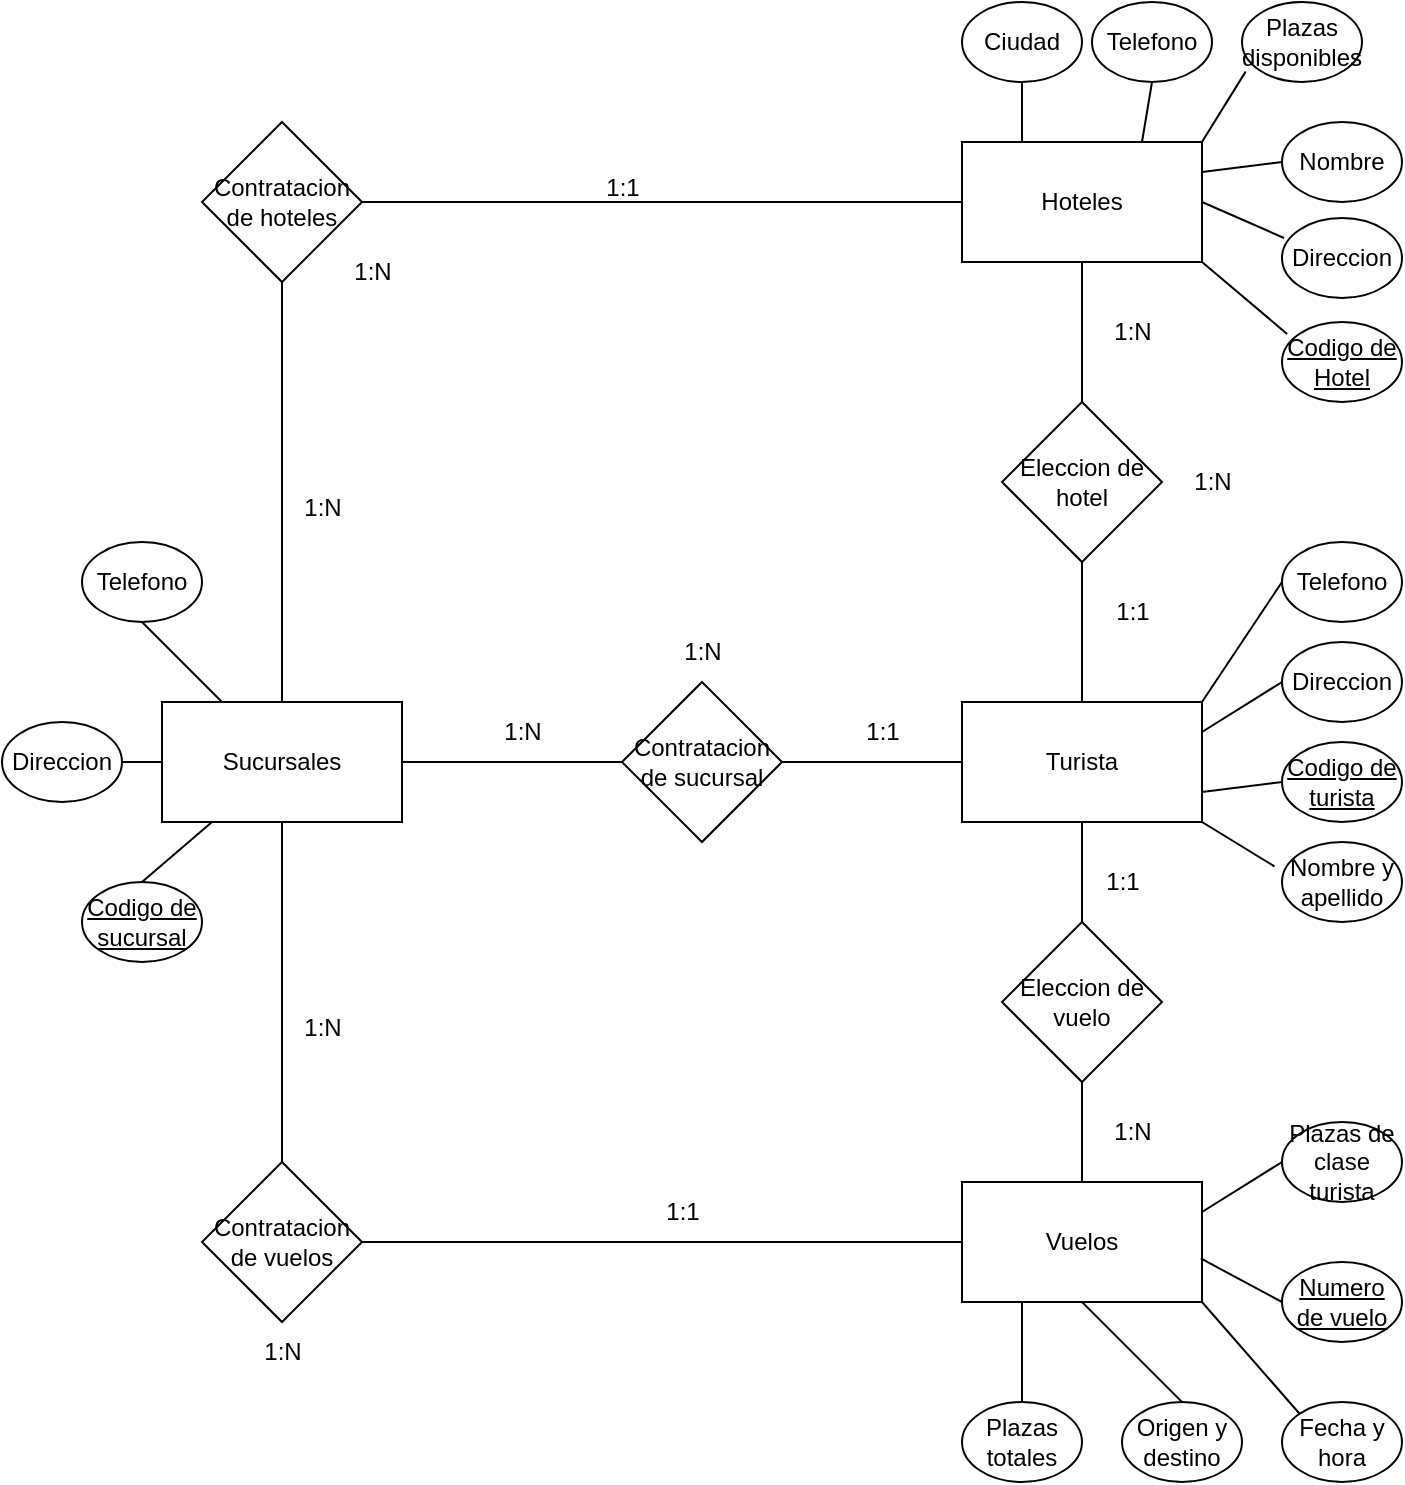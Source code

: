 <mxfile version="21.2.3" type="device">
  <diagram id="R2lEEEUBdFMjLlhIrx00" name="Page-1">
    <mxGraphModel dx="1841" dy="1681" grid="1" gridSize="10" guides="1" tooltips="1" connect="1" arrows="1" fold="1" page="1" pageScale="1" pageWidth="850" pageHeight="1100" math="0" shadow="0" extFonts="Permanent Marker^https://fonts.googleapis.com/css?family=Permanent+Marker">
      <root>
        <mxCell id="0" />
        <mxCell id="1" parent="0" />
        <mxCell id="YhBLCMo3G2M7lj35yhcs-1" value="Sucursales" style="rounded=0;whiteSpace=wrap;html=1;" vertex="1" parent="1">
          <mxGeometry x="-40" y="330" width="120" height="60" as="geometry" />
        </mxCell>
        <mxCell id="YhBLCMo3G2M7lj35yhcs-2" value="Hoteles" style="rounded=0;whiteSpace=wrap;html=1;" vertex="1" parent="1">
          <mxGeometry x="360" y="50" width="120" height="60" as="geometry" />
        </mxCell>
        <mxCell id="YhBLCMo3G2M7lj35yhcs-3" value="Vuelos" style="rounded=0;whiteSpace=wrap;html=1;" vertex="1" parent="1">
          <mxGeometry x="360" y="570" width="120" height="60" as="geometry" />
        </mxCell>
        <mxCell id="YhBLCMo3G2M7lj35yhcs-4" value="Turista" style="rounded=0;whiteSpace=wrap;html=1;" vertex="1" parent="1">
          <mxGeometry x="360" y="330" width="120" height="60" as="geometry" />
        </mxCell>
        <mxCell id="YhBLCMo3G2M7lj35yhcs-5" value="&lt;u&gt;Codigo de sucursal&lt;/u&gt;" style="ellipse;whiteSpace=wrap;html=1;" vertex="1" parent="1">
          <mxGeometry x="-80" y="420" width="60" height="40" as="geometry" />
        </mxCell>
        <mxCell id="YhBLCMo3G2M7lj35yhcs-6" value="Direccion" style="ellipse;whiteSpace=wrap;html=1;" vertex="1" parent="1">
          <mxGeometry x="-120" y="340" width="60" height="40" as="geometry" />
        </mxCell>
        <mxCell id="YhBLCMo3G2M7lj35yhcs-7" value="Telefono" style="ellipse;whiteSpace=wrap;html=1;" vertex="1" parent="1">
          <mxGeometry x="-80" y="250" width="60" height="40" as="geometry" />
        </mxCell>
        <mxCell id="YhBLCMo3G2M7lj35yhcs-8" value="" style="endArrow=none;html=1;rounded=0;exitX=0.5;exitY=0;exitDx=0;exitDy=0;" edge="1" parent="1" source="YhBLCMo3G2M7lj35yhcs-5" target="YhBLCMo3G2M7lj35yhcs-1">
          <mxGeometry width="50" height="50" relative="1" as="geometry">
            <mxPoint x="400" y="320" as="sourcePoint" />
            <mxPoint x="450" y="270" as="targetPoint" />
          </mxGeometry>
        </mxCell>
        <mxCell id="YhBLCMo3G2M7lj35yhcs-9" value="" style="endArrow=none;html=1;rounded=0;" edge="1" parent="1" source="YhBLCMo3G2M7lj35yhcs-6" target="YhBLCMo3G2M7lj35yhcs-1">
          <mxGeometry width="50" height="50" relative="1" as="geometry">
            <mxPoint x="400" y="320" as="sourcePoint" />
            <mxPoint x="450" y="270" as="targetPoint" />
          </mxGeometry>
        </mxCell>
        <mxCell id="YhBLCMo3G2M7lj35yhcs-10" value="" style="endArrow=none;html=1;rounded=0;exitX=0.5;exitY=1;exitDx=0;exitDy=0;" edge="1" parent="1" source="YhBLCMo3G2M7lj35yhcs-7" target="YhBLCMo3G2M7lj35yhcs-1">
          <mxGeometry width="50" height="50" relative="1" as="geometry">
            <mxPoint x="400" y="320" as="sourcePoint" />
            <mxPoint x="450" y="270" as="targetPoint" />
          </mxGeometry>
        </mxCell>
        <mxCell id="YhBLCMo3G2M7lj35yhcs-11" value="Contratacion de hoteles" style="rhombus;whiteSpace=wrap;html=1;" vertex="1" parent="1">
          <mxGeometry x="-20" y="40" width="80" height="80" as="geometry" />
        </mxCell>
        <mxCell id="YhBLCMo3G2M7lj35yhcs-12" value="" style="endArrow=none;html=1;rounded=0;exitX=0.5;exitY=0;exitDx=0;exitDy=0;" edge="1" parent="1" source="YhBLCMo3G2M7lj35yhcs-1" target="YhBLCMo3G2M7lj35yhcs-11">
          <mxGeometry width="50" height="50" relative="1" as="geometry">
            <mxPoint x="400" y="320" as="sourcePoint" />
            <mxPoint x="450" y="270" as="targetPoint" />
          </mxGeometry>
        </mxCell>
        <mxCell id="YhBLCMo3G2M7lj35yhcs-14" value="" style="endArrow=none;html=1;rounded=0;exitX=1;exitY=0.5;exitDx=0;exitDy=0;" edge="1" parent="1" source="YhBLCMo3G2M7lj35yhcs-11" target="YhBLCMo3G2M7lj35yhcs-2">
          <mxGeometry width="50" height="50" relative="1" as="geometry">
            <mxPoint x="400" y="320" as="sourcePoint" />
            <mxPoint x="450" y="270" as="targetPoint" />
          </mxGeometry>
        </mxCell>
        <mxCell id="YhBLCMo3G2M7lj35yhcs-15" value="1:N" style="text;html=1;align=center;verticalAlign=middle;resizable=0;points=[];autosize=1;strokeColor=none;fillColor=none;" vertex="1" parent="1">
          <mxGeometry x="20" y="218" width="40" height="30" as="geometry" />
        </mxCell>
        <mxCell id="YhBLCMo3G2M7lj35yhcs-16" value="1:1" style="text;html=1;align=center;verticalAlign=middle;resizable=0;points=[];autosize=1;strokeColor=none;fillColor=none;" vertex="1" parent="1">
          <mxGeometry x="170" y="58" width="40" height="30" as="geometry" />
        </mxCell>
        <mxCell id="YhBLCMo3G2M7lj35yhcs-17" value="Contratacion de vuelos" style="rhombus;whiteSpace=wrap;html=1;" vertex="1" parent="1">
          <mxGeometry x="-20" y="560" width="80" height="80" as="geometry" />
        </mxCell>
        <mxCell id="YhBLCMo3G2M7lj35yhcs-18" value="" style="endArrow=none;html=1;rounded=0;exitX=0.5;exitY=1;exitDx=0;exitDy=0;entryX=0.5;entryY=0;entryDx=0;entryDy=0;" edge="1" parent="1" source="YhBLCMo3G2M7lj35yhcs-1" target="YhBLCMo3G2M7lj35yhcs-17">
          <mxGeometry width="50" height="50" relative="1" as="geometry">
            <mxPoint x="400" y="540" as="sourcePoint" />
            <mxPoint x="450" y="490" as="targetPoint" />
          </mxGeometry>
        </mxCell>
        <mxCell id="YhBLCMo3G2M7lj35yhcs-19" value="" style="endArrow=none;html=1;rounded=0;exitX=1;exitY=0.5;exitDx=0;exitDy=0;entryX=0;entryY=0.5;entryDx=0;entryDy=0;" edge="1" parent="1" source="YhBLCMo3G2M7lj35yhcs-17" target="YhBLCMo3G2M7lj35yhcs-3">
          <mxGeometry width="50" height="50" relative="1" as="geometry">
            <mxPoint x="400" y="540" as="sourcePoint" />
            <mxPoint x="450" y="490" as="targetPoint" />
          </mxGeometry>
        </mxCell>
        <mxCell id="YhBLCMo3G2M7lj35yhcs-20" value="1:N" style="text;html=1;align=center;verticalAlign=middle;resizable=0;points=[];autosize=1;strokeColor=none;fillColor=none;" vertex="1" parent="1">
          <mxGeometry x="20" y="478" width="40" height="30" as="geometry" />
        </mxCell>
        <mxCell id="YhBLCMo3G2M7lj35yhcs-21" value="1:1" style="text;html=1;align=center;verticalAlign=middle;resizable=0;points=[];autosize=1;strokeColor=none;fillColor=none;" vertex="1" parent="1">
          <mxGeometry x="200" y="570" width="40" height="30" as="geometry" />
        </mxCell>
        <mxCell id="YhBLCMo3G2M7lj35yhcs-22" value="1:N" style="text;html=1;align=center;verticalAlign=middle;resizable=0;points=[];autosize=1;strokeColor=none;fillColor=none;" vertex="1" parent="1">
          <mxGeometry x="45" y="100" width="40" height="30" as="geometry" />
        </mxCell>
        <mxCell id="YhBLCMo3G2M7lj35yhcs-23" value="1:N" style="text;html=1;align=center;verticalAlign=middle;resizable=0;points=[];autosize=1;strokeColor=none;fillColor=none;" vertex="1" parent="1">
          <mxGeometry y="640" width="40" height="30" as="geometry" />
        </mxCell>
        <mxCell id="YhBLCMo3G2M7lj35yhcs-25" value="&lt;u&gt;Numero de vuelo&lt;/u&gt;" style="ellipse;whiteSpace=wrap;html=1;" vertex="1" parent="1">
          <mxGeometry x="520" y="610" width="60" height="40" as="geometry" />
        </mxCell>
        <mxCell id="YhBLCMo3G2M7lj35yhcs-27" value="Fecha y hora" style="ellipse;whiteSpace=wrap;html=1;" vertex="1" parent="1">
          <mxGeometry x="520" y="680" width="60" height="40" as="geometry" />
        </mxCell>
        <mxCell id="YhBLCMo3G2M7lj35yhcs-28" value="Origen y destino" style="ellipse;whiteSpace=wrap;html=1;" vertex="1" parent="1">
          <mxGeometry x="440" y="680" width="60" height="40" as="geometry" />
        </mxCell>
        <mxCell id="YhBLCMo3G2M7lj35yhcs-29" value="Plazas totales" style="ellipse;whiteSpace=wrap;html=1;" vertex="1" parent="1">
          <mxGeometry x="360" y="680" width="60" height="40" as="geometry" />
        </mxCell>
        <mxCell id="YhBLCMo3G2M7lj35yhcs-30" value="Plazas de clase turista" style="ellipse;whiteSpace=wrap;html=1;" vertex="1" parent="1">
          <mxGeometry x="520" y="540" width="60" height="40" as="geometry" />
        </mxCell>
        <mxCell id="YhBLCMo3G2M7lj35yhcs-31" value="" style="endArrow=none;html=1;rounded=0;exitX=0.25;exitY=1;exitDx=0;exitDy=0;entryX=0.5;entryY=0;entryDx=0;entryDy=0;" edge="1" parent="1" source="YhBLCMo3G2M7lj35yhcs-3" target="YhBLCMo3G2M7lj35yhcs-29">
          <mxGeometry width="50" height="50" relative="1" as="geometry">
            <mxPoint x="400" y="560" as="sourcePoint" />
            <mxPoint x="450" y="510" as="targetPoint" />
          </mxGeometry>
        </mxCell>
        <mxCell id="YhBLCMo3G2M7lj35yhcs-32" value="" style="endArrow=none;html=1;rounded=0;exitX=0.5;exitY=1;exitDx=0;exitDy=0;entryX=0.5;entryY=0;entryDx=0;entryDy=0;" edge="1" parent="1" source="YhBLCMo3G2M7lj35yhcs-3" target="YhBLCMo3G2M7lj35yhcs-28">
          <mxGeometry width="50" height="50" relative="1" as="geometry">
            <mxPoint x="400" y="560" as="sourcePoint" />
            <mxPoint x="450" y="510" as="targetPoint" />
          </mxGeometry>
        </mxCell>
        <mxCell id="YhBLCMo3G2M7lj35yhcs-33" value="" style="endArrow=none;html=1;rounded=0;exitX=1;exitY=1;exitDx=0;exitDy=0;entryX=0;entryY=0;entryDx=0;entryDy=0;" edge="1" parent="1" source="YhBLCMo3G2M7lj35yhcs-3" target="YhBLCMo3G2M7lj35yhcs-27">
          <mxGeometry width="50" height="50" relative="1" as="geometry">
            <mxPoint x="400" y="560" as="sourcePoint" />
            <mxPoint x="450" y="510" as="targetPoint" />
          </mxGeometry>
        </mxCell>
        <mxCell id="YhBLCMo3G2M7lj35yhcs-34" value="" style="endArrow=none;html=1;rounded=0;exitX=0.995;exitY=0.637;exitDx=0;exitDy=0;exitPerimeter=0;entryX=0;entryY=0.5;entryDx=0;entryDy=0;" edge="1" parent="1" source="YhBLCMo3G2M7lj35yhcs-3" target="YhBLCMo3G2M7lj35yhcs-25">
          <mxGeometry width="50" height="50" relative="1" as="geometry">
            <mxPoint x="400" y="560" as="sourcePoint" />
            <mxPoint x="450" y="510" as="targetPoint" />
          </mxGeometry>
        </mxCell>
        <mxCell id="YhBLCMo3G2M7lj35yhcs-35" value="" style="endArrow=none;html=1;rounded=0;exitX=1;exitY=0.25;exitDx=0;exitDy=0;entryX=0;entryY=0.5;entryDx=0;entryDy=0;" edge="1" parent="1" source="YhBLCMo3G2M7lj35yhcs-3" target="YhBLCMo3G2M7lj35yhcs-30">
          <mxGeometry width="50" height="50" relative="1" as="geometry">
            <mxPoint x="400" y="560" as="sourcePoint" />
            <mxPoint x="450" y="510" as="targetPoint" />
          </mxGeometry>
        </mxCell>
        <mxCell id="YhBLCMo3G2M7lj35yhcs-37" value="&lt;u&gt;Codigo de turista&lt;/u&gt;" style="ellipse;whiteSpace=wrap;html=1;" vertex="1" parent="1">
          <mxGeometry x="520" y="350" width="60" height="40" as="geometry" />
        </mxCell>
        <mxCell id="YhBLCMo3G2M7lj35yhcs-40" value="Nombre y apellido" style="ellipse;whiteSpace=wrap;html=1;" vertex="1" parent="1">
          <mxGeometry x="520" y="400" width="60" height="40" as="geometry" />
        </mxCell>
        <mxCell id="YhBLCMo3G2M7lj35yhcs-41" value="Direccion" style="ellipse;whiteSpace=wrap;html=1;" vertex="1" parent="1">
          <mxGeometry x="520" y="300" width="60" height="40" as="geometry" />
        </mxCell>
        <mxCell id="YhBLCMo3G2M7lj35yhcs-42" value="Telefono" style="ellipse;whiteSpace=wrap;html=1;" vertex="1" parent="1">
          <mxGeometry x="520" y="250" width="60" height="40" as="geometry" />
        </mxCell>
        <mxCell id="YhBLCMo3G2M7lj35yhcs-43" value="" style="endArrow=none;html=1;rounded=0;entryX=-0.063;entryY=0.305;entryDx=0;entryDy=0;entryPerimeter=0;exitX=1;exitY=1;exitDx=0;exitDy=0;" edge="1" parent="1" source="YhBLCMo3G2M7lj35yhcs-4" target="YhBLCMo3G2M7lj35yhcs-40">
          <mxGeometry width="50" height="50" relative="1" as="geometry">
            <mxPoint x="400" y="400" as="sourcePoint" />
            <mxPoint x="450" y="350" as="targetPoint" />
          </mxGeometry>
        </mxCell>
        <mxCell id="YhBLCMo3G2M7lj35yhcs-44" value="" style="endArrow=none;html=1;rounded=0;entryX=0;entryY=0.5;entryDx=0;entryDy=0;exitX=1;exitY=0.75;exitDx=0;exitDy=0;" edge="1" parent="1" source="YhBLCMo3G2M7lj35yhcs-4" target="YhBLCMo3G2M7lj35yhcs-37">
          <mxGeometry width="50" height="50" relative="1" as="geometry">
            <mxPoint x="400" y="400" as="sourcePoint" />
            <mxPoint x="450" y="350" as="targetPoint" />
          </mxGeometry>
        </mxCell>
        <mxCell id="YhBLCMo3G2M7lj35yhcs-45" value="" style="endArrow=none;html=1;rounded=0;entryX=0;entryY=0.5;entryDx=0;entryDy=0;exitX=1;exitY=0.25;exitDx=0;exitDy=0;" edge="1" parent="1" source="YhBLCMo3G2M7lj35yhcs-4" target="YhBLCMo3G2M7lj35yhcs-41">
          <mxGeometry width="50" height="50" relative="1" as="geometry">
            <mxPoint x="400" y="400" as="sourcePoint" />
            <mxPoint x="450" y="350" as="targetPoint" />
          </mxGeometry>
        </mxCell>
        <mxCell id="YhBLCMo3G2M7lj35yhcs-46" value="" style="endArrow=none;html=1;rounded=0;entryX=0;entryY=0.5;entryDx=0;entryDy=0;exitX=1;exitY=0;exitDx=0;exitDy=0;" edge="1" parent="1" source="YhBLCMo3G2M7lj35yhcs-4" target="YhBLCMo3G2M7lj35yhcs-42">
          <mxGeometry width="50" height="50" relative="1" as="geometry">
            <mxPoint x="400" y="400" as="sourcePoint" />
            <mxPoint x="450" y="350" as="targetPoint" />
          </mxGeometry>
        </mxCell>
        <mxCell id="YhBLCMo3G2M7lj35yhcs-48" value="&lt;u&gt;Codigo de Hotel&lt;/u&gt;" style="ellipse;whiteSpace=wrap;html=1;" vertex="1" parent="1">
          <mxGeometry x="520" y="140" width="60" height="40" as="geometry" />
        </mxCell>
        <mxCell id="YhBLCMo3G2M7lj35yhcs-49" value="Nombre" style="ellipse;whiteSpace=wrap;html=1;" vertex="1" parent="1">
          <mxGeometry x="520" y="40" width="60" height="40" as="geometry" />
        </mxCell>
        <mxCell id="YhBLCMo3G2M7lj35yhcs-50" value="Direccion" style="ellipse;whiteSpace=wrap;html=1;" vertex="1" parent="1">
          <mxGeometry x="520" y="88" width="60" height="40" as="geometry" />
        </mxCell>
        <mxCell id="YhBLCMo3G2M7lj35yhcs-51" value="Ciudad" style="ellipse;whiteSpace=wrap;html=1;" vertex="1" parent="1">
          <mxGeometry x="360" y="-20" width="60" height="40" as="geometry" />
        </mxCell>
        <mxCell id="YhBLCMo3G2M7lj35yhcs-52" value="Telefono" style="ellipse;whiteSpace=wrap;html=1;" vertex="1" parent="1">
          <mxGeometry x="425" y="-20" width="60" height="40" as="geometry" />
        </mxCell>
        <mxCell id="YhBLCMo3G2M7lj35yhcs-53" value="Plazas disponibles" style="ellipse;whiteSpace=wrap;html=1;" vertex="1" parent="1">
          <mxGeometry x="500" y="-20" width="60" height="40" as="geometry" />
        </mxCell>
        <mxCell id="YhBLCMo3G2M7lj35yhcs-54" value="" style="endArrow=none;html=1;rounded=0;entryX=0.25;entryY=0;entryDx=0;entryDy=0;exitX=0.5;exitY=1;exitDx=0;exitDy=0;" edge="1" parent="1" source="YhBLCMo3G2M7lj35yhcs-51" target="YhBLCMo3G2M7lj35yhcs-2">
          <mxGeometry width="50" height="50" relative="1" as="geometry">
            <mxPoint x="400" y="190" as="sourcePoint" />
            <mxPoint x="450" y="140" as="targetPoint" />
          </mxGeometry>
        </mxCell>
        <mxCell id="YhBLCMo3G2M7lj35yhcs-55" value="" style="endArrow=none;html=1;rounded=0;entryX=0.75;entryY=0;entryDx=0;entryDy=0;exitX=0.5;exitY=1;exitDx=0;exitDy=0;" edge="1" parent="1" source="YhBLCMo3G2M7lj35yhcs-52" target="YhBLCMo3G2M7lj35yhcs-2">
          <mxGeometry width="50" height="50" relative="1" as="geometry">
            <mxPoint x="400" y="190" as="sourcePoint" />
            <mxPoint x="450" y="140" as="targetPoint" />
          </mxGeometry>
        </mxCell>
        <mxCell id="YhBLCMo3G2M7lj35yhcs-56" value="" style="endArrow=none;html=1;rounded=0;entryX=1;entryY=0;entryDx=0;entryDy=0;exitX=0.03;exitY=0.87;exitDx=0;exitDy=0;exitPerimeter=0;" edge="1" parent="1" source="YhBLCMo3G2M7lj35yhcs-53" target="YhBLCMo3G2M7lj35yhcs-2">
          <mxGeometry width="50" height="50" relative="1" as="geometry">
            <mxPoint x="400" y="190" as="sourcePoint" />
            <mxPoint x="450" y="140" as="targetPoint" />
          </mxGeometry>
        </mxCell>
        <mxCell id="YhBLCMo3G2M7lj35yhcs-57" value="" style="endArrow=none;html=1;rounded=0;entryX=1;entryY=0.25;entryDx=0;entryDy=0;exitX=0;exitY=0.5;exitDx=0;exitDy=0;" edge="1" parent="1" source="YhBLCMo3G2M7lj35yhcs-49" target="YhBLCMo3G2M7lj35yhcs-2">
          <mxGeometry width="50" height="50" relative="1" as="geometry">
            <mxPoint x="400" y="190" as="sourcePoint" />
            <mxPoint x="450" y="140" as="targetPoint" />
          </mxGeometry>
        </mxCell>
        <mxCell id="YhBLCMo3G2M7lj35yhcs-58" value="" style="endArrow=none;html=1;rounded=0;entryX=1;entryY=0.5;entryDx=0;entryDy=0;exitX=0.017;exitY=0.25;exitDx=0;exitDy=0;exitPerimeter=0;" edge="1" parent="1" source="YhBLCMo3G2M7lj35yhcs-50" target="YhBLCMo3G2M7lj35yhcs-2">
          <mxGeometry width="50" height="50" relative="1" as="geometry">
            <mxPoint x="400" y="190" as="sourcePoint" />
            <mxPoint x="450" y="140" as="targetPoint" />
          </mxGeometry>
        </mxCell>
        <mxCell id="YhBLCMo3G2M7lj35yhcs-59" value="" style="endArrow=none;html=1;rounded=0;entryX=1;entryY=1;entryDx=0;entryDy=0;exitX=0.043;exitY=0.15;exitDx=0;exitDy=0;exitPerimeter=0;" edge="1" parent="1" source="YhBLCMo3G2M7lj35yhcs-48" target="YhBLCMo3G2M7lj35yhcs-2">
          <mxGeometry width="50" height="50" relative="1" as="geometry">
            <mxPoint x="400" y="190" as="sourcePoint" />
            <mxPoint x="450" y="140" as="targetPoint" />
          </mxGeometry>
        </mxCell>
        <mxCell id="YhBLCMo3G2M7lj35yhcs-60" value="Eleccion de hotel" style="rhombus;whiteSpace=wrap;html=1;" vertex="1" parent="1">
          <mxGeometry x="380" y="180" width="80" height="80" as="geometry" />
        </mxCell>
        <mxCell id="YhBLCMo3G2M7lj35yhcs-61" value="" style="endArrow=none;html=1;rounded=0;entryX=0.5;entryY=0;entryDx=0;entryDy=0;exitX=0.5;exitY=1;exitDx=0;exitDy=0;" edge="1" parent="1" source="YhBLCMo3G2M7lj35yhcs-60" target="YhBLCMo3G2M7lj35yhcs-4">
          <mxGeometry width="50" height="50" relative="1" as="geometry">
            <mxPoint x="400" y="410" as="sourcePoint" />
            <mxPoint x="450" y="360" as="targetPoint" />
          </mxGeometry>
        </mxCell>
        <mxCell id="YhBLCMo3G2M7lj35yhcs-62" value="" style="endArrow=none;html=1;rounded=0;entryX=0.5;entryY=0;entryDx=0;entryDy=0;exitX=0.5;exitY=1;exitDx=0;exitDy=0;" edge="1" parent="1" source="YhBLCMo3G2M7lj35yhcs-2" target="YhBLCMo3G2M7lj35yhcs-60">
          <mxGeometry width="50" height="50" relative="1" as="geometry">
            <mxPoint x="400" y="410" as="sourcePoint" />
            <mxPoint x="450" y="360" as="targetPoint" />
          </mxGeometry>
        </mxCell>
        <mxCell id="YhBLCMo3G2M7lj35yhcs-63" value="Eleccion de vuelo" style="rhombus;whiteSpace=wrap;html=1;" vertex="1" parent="1">
          <mxGeometry x="380" y="440" width="80" height="80" as="geometry" />
        </mxCell>
        <mxCell id="YhBLCMo3G2M7lj35yhcs-64" value="" style="endArrow=none;html=1;rounded=0;entryX=0.5;entryY=1;entryDx=0;entryDy=0;exitX=0.5;exitY=0;exitDx=0;exitDy=0;" edge="1" parent="1" source="YhBLCMo3G2M7lj35yhcs-63" target="YhBLCMo3G2M7lj35yhcs-4">
          <mxGeometry width="50" height="50" relative="1" as="geometry">
            <mxPoint x="400" y="490" as="sourcePoint" />
            <mxPoint x="450" y="440" as="targetPoint" />
          </mxGeometry>
        </mxCell>
        <mxCell id="YhBLCMo3G2M7lj35yhcs-65" value="" style="endArrow=none;html=1;rounded=0;entryX=0.5;entryY=0;entryDx=0;entryDy=0;exitX=0.5;exitY=1;exitDx=0;exitDy=0;" edge="1" parent="1" source="YhBLCMo3G2M7lj35yhcs-63" target="YhBLCMo3G2M7lj35yhcs-3">
          <mxGeometry width="50" height="50" relative="1" as="geometry">
            <mxPoint x="400" y="490" as="sourcePoint" />
            <mxPoint x="450" y="440" as="targetPoint" />
          </mxGeometry>
        </mxCell>
        <mxCell id="YhBLCMo3G2M7lj35yhcs-66" value="1:1" style="text;html=1;align=center;verticalAlign=middle;resizable=0;points=[];autosize=1;strokeColor=none;fillColor=none;" vertex="1" parent="1">
          <mxGeometry x="420" y="405" width="40" height="30" as="geometry" />
        </mxCell>
        <mxCell id="YhBLCMo3G2M7lj35yhcs-67" value="1:N" style="text;html=1;align=center;verticalAlign=middle;resizable=0;points=[];autosize=1;strokeColor=none;fillColor=none;" vertex="1" parent="1">
          <mxGeometry x="425" y="530" width="40" height="30" as="geometry" />
        </mxCell>
        <mxCell id="YhBLCMo3G2M7lj35yhcs-68" value="1:N" style="text;html=1;align=center;verticalAlign=middle;resizable=0;points=[];autosize=1;strokeColor=none;fillColor=none;" vertex="1" parent="1">
          <mxGeometry x="425" y="130" width="40" height="30" as="geometry" />
        </mxCell>
        <mxCell id="YhBLCMo3G2M7lj35yhcs-69" value="1:1" style="text;html=1;align=center;verticalAlign=middle;resizable=0;points=[];autosize=1;strokeColor=none;fillColor=none;" vertex="1" parent="1">
          <mxGeometry x="425" y="270" width="40" height="30" as="geometry" />
        </mxCell>
        <mxCell id="YhBLCMo3G2M7lj35yhcs-70" value="1:N" style="text;html=1;align=center;verticalAlign=middle;resizable=0;points=[];autosize=1;strokeColor=none;fillColor=none;" vertex="1" parent="1">
          <mxGeometry x="465" y="205" width="40" height="30" as="geometry" />
        </mxCell>
        <mxCell id="YhBLCMo3G2M7lj35yhcs-71" value="Contratacion de sucursal" style="rhombus;whiteSpace=wrap;html=1;" vertex="1" parent="1">
          <mxGeometry x="190" y="320" width="80" height="80" as="geometry" />
        </mxCell>
        <mxCell id="YhBLCMo3G2M7lj35yhcs-72" value="" style="endArrow=none;html=1;rounded=0;entryX=0;entryY=0.5;entryDx=0;entryDy=0;" edge="1" parent="1" source="YhBLCMo3G2M7lj35yhcs-1" target="YhBLCMo3G2M7lj35yhcs-71">
          <mxGeometry width="50" height="50" relative="1" as="geometry">
            <mxPoint x="400" y="410" as="sourcePoint" />
            <mxPoint x="450" y="360" as="targetPoint" />
          </mxGeometry>
        </mxCell>
        <mxCell id="YhBLCMo3G2M7lj35yhcs-73" value="" style="endArrow=none;html=1;rounded=0;entryX=0;entryY=0.5;entryDx=0;entryDy=0;" edge="1" parent="1" source="YhBLCMo3G2M7lj35yhcs-71" target="YhBLCMo3G2M7lj35yhcs-4">
          <mxGeometry width="50" height="50" relative="1" as="geometry">
            <mxPoint x="400" y="410" as="sourcePoint" />
            <mxPoint x="450" y="360" as="targetPoint" />
          </mxGeometry>
        </mxCell>
        <mxCell id="YhBLCMo3G2M7lj35yhcs-74" value="1:1" style="text;html=1;align=center;verticalAlign=middle;resizable=0;points=[];autosize=1;strokeColor=none;fillColor=none;" vertex="1" parent="1">
          <mxGeometry x="300" y="330" width="40" height="30" as="geometry" />
        </mxCell>
        <mxCell id="YhBLCMo3G2M7lj35yhcs-75" value="1:N" style="text;html=1;align=center;verticalAlign=middle;resizable=0;points=[];autosize=1;strokeColor=none;fillColor=none;" vertex="1" parent="1">
          <mxGeometry x="120" y="330" width="40" height="30" as="geometry" />
        </mxCell>
        <mxCell id="YhBLCMo3G2M7lj35yhcs-76" value="1:N" style="text;html=1;align=center;verticalAlign=middle;resizable=0;points=[];autosize=1;strokeColor=none;fillColor=none;" vertex="1" parent="1">
          <mxGeometry x="210" y="290" width="40" height="30" as="geometry" />
        </mxCell>
      </root>
    </mxGraphModel>
  </diagram>
</mxfile>
